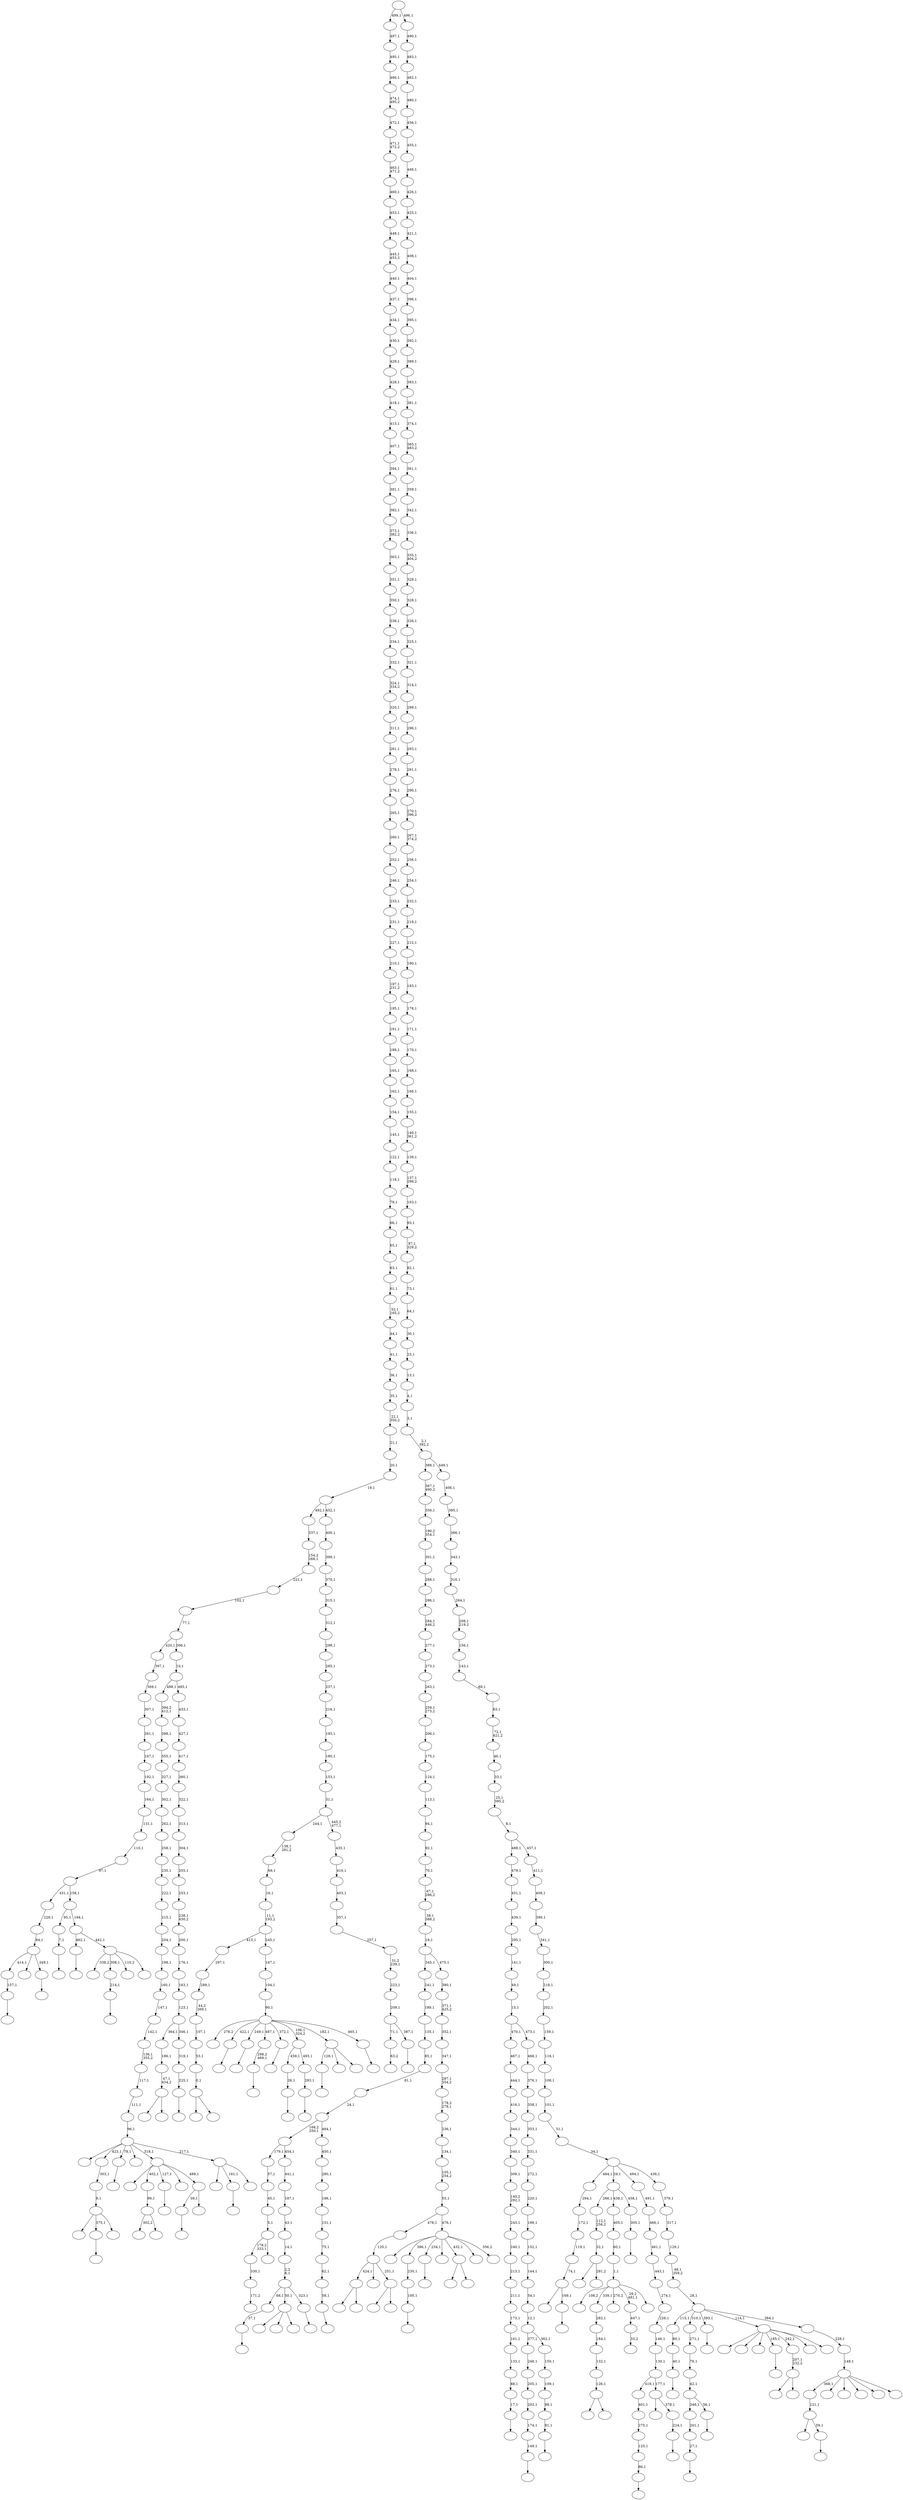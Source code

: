 digraph T {
	600 [label=""]
	599 [label=""]
	598 [label=""]
	597 [label=""]
	596 [label=""]
	595 [label=""]
	594 [label=""]
	593 [label=""]
	592 [label=""]
	591 [label=""]
	590 [label=""]
	589 [label=""]
	588 [label=""]
	587 [label=""]
	586 [label=""]
	585 [label=""]
	584 [label=""]
	583 [label=""]
	582 [label=""]
	581 [label=""]
	580 [label=""]
	579 [label=""]
	578 [label=""]
	577 [label=""]
	576 [label=""]
	575 [label=""]
	574 [label=""]
	573 [label=""]
	572 [label=""]
	571 [label=""]
	570 [label=""]
	569 [label=""]
	568 [label=""]
	567 [label=""]
	566 [label=""]
	565 [label=""]
	564 [label=""]
	563 [label=""]
	562 [label=""]
	561 [label=""]
	560 [label=""]
	559 [label=""]
	558 [label=""]
	557 [label=""]
	556 [label=""]
	555 [label=""]
	554 [label=""]
	553 [label=""]
	552 [label=""]
	551 [label=""]
	550 [label=""]
	549 [label=""]
	548 [label=""]
	547 [label=""]
	546 [label=""]
	545 [label=""]
	544 [label=""]
	543 [label=""]
	542 [label=""]
	541 [label=""]
	540 [label=""]
	539 [label=""]
	538 [label=""]
	537 [label=""]
	536 [label=""]
	535 [label=""]
	534 [label=""]
	533 [label=""]
	532 [label=""]
	531 [label=""]
	530 [label=""]
	529 [label=""]
	528 [label=""]
	527 [label=""]
	526 [label=""]
	525 [label=""]
	524 [label=""]
	523 [label=""]
	522 [label=""]
	521 [label=""]
	520 [label=""]
	519 [label=""]
	518 [label=""]
	517 [label=""]
	516 [label=""]
	515 [label=""]
	514 [label=""]
	513 [label=""]
	512 [label=""]
	511 [label=""]
	510 [label=""]
	509 [label=""]
	508 [label=""]
	507 [label=""]
	506 [label=""]
	505 [label=""]
	504 [label=""]
	503 [label=""]
	502 [label=""]
	501 [label=""]
	500 [label=""]
	499 [label=""]
	498 [label=""]
	497 [label=""]
	496 [label=""]
	495 [label=""]
	494 [label=""]
	493 [label=""]
	492 [label=""]
	491 [label=""]
	490 [label=""]
	489 [label=""]
	488 [label=""]
	487 [label=""]
	486 [label=""]
	485 [label=""]
	484 [label=""]
	483 [label=""]
	482 [label=""]
	481 [label=""]
	480 [label=""]
	479 [label=""]
	478 [label=""]
	477 [label=""]
	476 [label=""]
	475 [label=""]
	474 [label=""]
	473 [label=""]
	472 [label=""]
	471 [label=""]
	470 [label=""]
	469 [label=""]
	468 [label=""]
	467 [label=""]
	466 [label=""]
	465 [label=""]
	464 [label=""]
	463 [label=""]
	462 [label=""]
	461 [label=""]
	460 [label=""]
	459 [label=""]
	458 [label=""]
	457 [label=""]
	456 [label=""]
	455 [label=""]
	454 [label=""]
	453 [label=""]
	452 [label=""]
	451 [label=""]
	450 [label=""]
	449 [label=""]
	448 [label=""]
	447 [label=""]
	446 [label=""]
	445 [label=""]
	444 [label=""]
	443 [label=""]
	442 [label=""]
	441 [label=""]
	440 [label=""]
	439 [label=""]
	438 [label=""]
	437 [label=""]
	436 [label=""]
	435 [label=""]
	434 [label=""]
	433 [label=""]
	432 [label=""]
	431 [label=""]
	430 [label=""]
	429 [label=""]
	428 [label=""]
	427 [label=""]
	426 [label=""]
	425 [label=""]
	424 [label=""]
	423 [label=""]
	422 [label=""]
	421 [label=""]
	420 [label=""]
	419 [label=""]
	418 [label=""]
	417 [label=""]
	416 [label=""]
	415 [label=""]
	414 [label=""]
	413 [label=""]
	412 [label=""]
	411 [label=""]
	410 [label=""]
	409 [label=""]
	408 [label=""]
	407 [label=""]
	406 [label=""]
	405 [label=""]
	404 [label=""]
	403 [label=""]
	402 [label=""]
	401 [label=""]
	400 [label=""]
	399 [label=""]
	398 [label=""]
	397 [label=""]
	396 [label=""]
	395 [label=""]
	394 [label=""]
	393 [label=""]
	392 [label=""]
	391 [label=""]
	390 [label=""]
	389 [label=""]
	388 [label=""]
	387 [label=""]
	386 [label=""]
	385 [label=""]
	384 [label=""]
	383 [label=""]
	382 [label=""]
	381 [label=""]
	380 [label=""]
	379 [label=""]
	378 [label=""]
	377 [label=""]
	376 [label=""]
	375 [label=""]
	374 [label=""]
	373 [label=""]
	372 [label=""]
	371 [label=""]
	370 [label=""]
	369 [label=""]
	368 [label=""]
	367 [label=""]
	366 [label=""]
	365 [label=""]
	364 [label=""]
	363 [label=""]
	362 [label=""]
	361 [label=""]
	360 [label=""]
	359 [label=""]
	358 [label=""]
	357 [label=""]
	356 [label=""]
	355 [label=""]
	354 [label=""]
	353 [label=""]
	352 [label=""]
	351 [label=""]
	350 [label=""]
	349 [label=""]
	348 [label=""]
	347 [label=""]
	346 [label=""]
	345 [label=""]
	344 [label=""]
	343 [label=""]
	342 [label=""]
	341 [label=""]
	340 [label=""]
	339 [label=""]
	338 [label=""]
	337 [label=""]
	336 [label=""]
	335 [label=""]
	334 [label=""]
	333 [label=""]
	332 [label=""]
	331 [label=""]
	330 [label=""]
	329 [label=""]
	328 [label=""]
	327 [label=""]
	326 [label=""]
	325 [label=""]
	324 [label=""]
	323 [label=""]
	322 [label=""]
	321 [label=""]
	320 [label=""]
	319 [label=""]
	318 [label=""]
	317 [label=""]
	316 [label=""]
	315 [label=""]
	314 [label=""]
	313 [label=""]
	312 [label=""]
	311 [label=""]
	310 [label=""]
	309 [label=""]
	308 [label=""]
	307 [label=""]
	306 [label=""]
	305 [label=""]
	304 [label=""]
	303 [label=""]
	302 [label=""]
	301 [label=""]
	300 [label=""]
	299 [label=""]
	298 [label=""]
	297 [label=""]
	296 [label=""]
	295 [label=""]
	294 [label=""]
	293 [label=""]
	292 [label=""]
	291 [label=""]
	290 [label=""]
	289 [label=""]
	288 [label=""]
	287 [label=""]
	286 [label=""]
	285 [label=""]
	284 [label=""]
	283 [label=""]
	282 [label=""]
	281 [label=""]
	280 [label=""]
	279 [label=""]
	278 [label=""]
	277 [label=""]
	276 [label=""]
	275 [label=""]
	274 [label=""]
	273 [label=""]
	272 [label=""]
	271 [label=""]
	270 [label=""]
	269 [label=""]
	268 [label=""]
	267 [label=""]
	266 [label=""]
	265 [label=""]
	264 [label=""]
	263 [label=""]
	262 [label=""]
	261 [label=""]
	260 [label=""]
	259 [label=""]
	258 [label=""]
	257 [label=""]
	256 [label=""]
	255 [label=""]
	254 [label=""]
	253 [label=""]
	252 [label=""]
	251 [label=""]
	250 [label=""]
	249 [label=""]
	248 [label=""]
	247 [label=""]
	246 [label=""]
	245 [label=""]
	244 [label=""]
	243 [label=""]
	242 [label=""]
	241 [label=""]
	240 [label=""]
	239 [label=""]
	238 [label=""]
	237 [label=""]
	236 [label=""]
	235 [label=""]
	234 [label=""]
	233 [label=""]
	232 [label=""]
	231 [label=""]
	230 [label=""]
	229 [label=""]
	228 [label=""]
	227 [label=""]
	226 [label=""]
	225 [label=""]
	224 [label=""]
	223 [label=""]
	222 [label=""]
	221 [label=""]
	220 [label=""]
	219 [label=""]
	218 [label=""]
	217 [label=""]
	216 [label=""]
	215 [label=""]
	214 [label=""]
	213 [label=""]
	212 [label=""]
	211 [label=""]
	210 [label=""]
	209 [label=""]
	208 [label=""]
	207 [label=""]
	206 [label=""]
	205 [label=""]
	204 [label=""]
	203 [label=""]
	202 [label=""]
	201 [label=""]
	200 [label=""]
	199 [label=""]
	198 [label=""]
	197 [label=""]
	196 [label=""]
	195 [label=""]
	194 [label=""]
	193 [label=""]
	192 [label=""]
	191 [label=""]
	190 [label=""]
	189 [label=""]
	188 [label=""]
	187 [label=""]
	186 [label=""]
	185 [label=""]
	184 [label=""]
	183 [label=""]
	182 [label=""]
	181 [label=""]
	180 [label=""]
	179 [label=""]
	178 [label=""]
	177 [label=""]
	176 [label=""]
	175 [label=""]
	174 [label=""]
	173 [label=""]
	172 [label=""]
	171 [label=""]
	170 [label=""]
	169 [label=""]
	168 [label=""]
	167 [label=""]
	166 [label=""]
	165 [label=""]
	164 [label=""]
	163 [label=""]
	162 [label=""]
	161 [label=""]
	160 [label=""]
	159 [label=""]
	158 [label=""]
	157 [label=""]
	156 [label=""]
	155 [label=""]
	154 [label=""]
	153 [label=""]
	152 [label=""]
	151 [label=""]
	150 [label=""]
	149 [label=""]
	148 [label=""]
	147 [label=""]
	146 [label=""]
	145 [label=""]
	144 [label=""]
	143 [label=""]
	142 [label=""]
	141 [label=""]
	140 [label=""]
	139 [label=""]
	138 [label=""]
	137 [label=""]
	136 [label=""]
	135 [label=""]
	134 [label=""]
	133 [label=""]
	132 [label=""]
	131 [label=""]
	130 [label=""]
	129 [label=""]
	128 [label=""]
	127 [label=""]
	126 [label=""]
	125 [label=""]
	124 [label=""]
	123 [label=""]
	122 [label=""]
	121 [label=""]
	120 [label=""]
	119 [label=""]
	118 [label=""]
	117 [label=""]
	116 [label=""]
	115 [label=""]
	114 [label=""]
	113 [label=""]
	112 [label=""]
	111 [label=""]
	110 [label=""]
	109 [label=""]
	108 [label=""]
	107 [label=""]
	106 [label=""]
	105 [label=""]
	104 [label=""]
	103 [label=""]
	102 [label=""]
	101 [label=""]
	100 [label=""]
	99 [label=""]
	98 [label=""]
	97 [label=""]
	96 [label=""]
	95 [label=""]
	94 [label=""]
	93 [label=""]
	92 [label=""]
	91 [label=""]
	90 [label=""]
	89 [label=""]
	88 [label=""]
	87 [label=""]
	86 [label=""]
	85 [label=""]
	84 [label=""]
	83 [label=""]
	82 [label=""]
	81 [label=""]
	80 [label=""]
	79 [label=""]
	78 [label=""]
	77 [label=""]
	76 [label=""]
	75 [label=""]
	74 [label=""]
	73 [label=""]
	72 [label=""]
	71 [label=""]
	70 [label=""]
	69 [label=""]
	68 [label=""]
	67 [label=""]
	66 [label=""]
	65 [label=""]
	64 [label=""]
	63 [label=""]
	62 [label=""]
	61 [label=""]
	60 [label=""]
	59 [label=""]
	58 [label=""]
	57 [label=""]
	56 [label=""]
	55 [label=""]
	54 [label=""]
	53 [label=""]
	52 [label=""]
	51 [label=""]
	50 [label=""]
	49 [label=""]
	48 [label=""]
	47 [label=""]
	46 [label=""]
	45 [label=""]
	44 [label=""]
	43 [label=""]
	42 [label=""]
	41 [label=""]
	40 [label=""]
	39 [label=""]
	38 [label=""]
	37 [label=""]
	36 [label=""]
	35 [label=""]
	34 [label=""]
	33 [label=""]
	32 [label=""]
	31 [label=""]
	30 [label=""]
	29 [label=""]
	28 [label=""]
	27 [label=""]
	26 [label=""]
	25 [label=""]
	24 [label=""]
	23 [label=""]
	22 [label=""]
	21 [label=""]
	20 [label=""]
	19 [label=""]
	18 [label=""]
	17 [label=""]
	16 [label=""]
	15 [label=""]
	14 [label=""]
	13 [label=""]
	12 [label=""]
	11 [label=""]
	10 [label=""]
	9 [label=""]
	8 [label=""]
	7 [label=""]
	6 [label=""]
	5 [label=""]
	4 [label=""]
	3 [label=""]
	2 [label=""]
	1 [label=""]
	0 [label=""]
	596 -> 597 [label=""]
	595 -> 596 [label="37,1"]
	592 -> 593 [label=""]
	591 -> 594 [label=""]
	591 -> 592 [label="59,1"]
	590 -> 591 [label="121,1"]
	587 -> 588 [label="63,2"]
	583 -> 584 [label=""]
	582 -> 583 [label="86,1"]
	581 -> 582 [label="125,1"]
	580 -> 581 [label="275,1"]
	579 -> 580 [label="401,1"]
	577 -> 585 [label="302,2"]
	577 -> 578 [label=""]
	576 -> 577 [label="99,1"]
	569 -> 570 [label=""]
	568 -> 569 [label="17,1"]
	567 -> 568 [label="88,1"]
	566 -> 567 [label="133,1"]
	565 -> 566 [label="161,1"]
	564 -> 565 [label="173,1"]
	563 -> 564 [label="211,1"]
	562 -> 563 [label="213,1"]
	561 -> 562 [label="240,1"]
	560 -> 561 [label="243,1"]
	559 -> 560 [label="140,2\n292,1"]
	558 -> 559 [label="309,1"]
	557 -> 558 [label="340,1"]
	556 -> 557 [label="344,1"]
	555 -> 556 [label="416,1"]
	554 -> 555 [label="444,1"]
	553 -> 554 [label="467,1"]
	549 -> 598 [label=""]
	549 -> 550 [label=""]
	548 -> 549 [label="47,1\n434,2"]
	547 -> 548 [label="186,1"]
	541 -> 542 [label=""]
	540 -> 541 [label="26,1"]
	538 -> 571 [label=""]
	538 -> 552 [label=""]
	538 -> 539 [label=""]
	535 -> 543 [label=""]
	535 -> 536 [label="291,2"]
	534 -> 535 [label="32,1"]
	533 -> 534 [label="112,1\n256,2"]
	531 -> 532 [label=""]
	529 -> 530 [label=""]
	528 -> 529 [label="7,1"]
	526 -> 527 [label=""]
	523 -> 524 [label=""]
	522 -> 523 [label="40,1"]
	521 -> 522 [label="80,1"]
	517 -> 518 [label=""]
	516 -> 551 [label=""]
	516 -> 517 [label="169,1"]
	515 -> 516 [label="74,1"]
	514 -> 515 [label="119,1"]
	513 -> 514 [label="172,1"]
	512 -> 513 [label="294,1"]
	509 -> 510 [label=""]
	508 -> 509 [label="27,1"]
	507 -> 508 [label="201,1"]
	505 -> 511 [label=""]
	505 -> 506 [label=""]
	503 -> 504 [label=""]
	500 -> 519 [label=""]
	500 -> 501 [label=""]
	499 -> 500 [label="0,1"]
	498 -> 499 [label="53,1"]
	497 -> 498 [label="107,1"]
	496 -> 497 [label="44,2\n269,1"]
	495 -> 496 [label="289,1"]
	494 -> 495 [label="297,1"]
	492 -> 493 [label=""]
	491 -> 492 [label="157,1"]
	489 -> 490 [label=""]
	488 -> 489 [label="100,1"]
	487 -> 488 [label="230,1"]
	485 -> 486 [label=""]
	484 -> 485 [label="149,1"]
	483 -> 484 [label="174,1"]
	482 -> 483 [label="203,1"]
	481 -> 482 [label="205,1"]
	480 -> 481 [label="248,1"]
	478 -> 479 [label=""]
	477 -> 478 [label="91,1"]
	476 -> 477 [label="98,1"]
	475 -> 476 [label="109,1"]
	474 -> 475 [label="150,1"]
	473 -> 480 [label="377,1"]
	473 -> 474 [label="362,1"]
	472 -> 473 [label="12,1"]
	471 -> 472 [label="54,1"]
	470 -> 471 [label="144,1"]
	469 -> 470 [label="152,1"]
	468 -> 469 [label="199,1"]
	467 -> 468 [label="220,1"]
	466 -> 467 [label="272,1"]
	465 -> 466 [label="331,1"]
	464 -> 465 [label="353,1"]
	463 -> 464 [label="358,1"]
	462 -> 463 [label="376,1"]
	461 -> 462 [label="468,1"]
	460 -> 553 [label="470,1"]
	460 -> 461 [label="473,1"]
	459 -> 460 [label="15,1"]
	458 -> 459 [label="49,1"]
	457 -> 458 [label="141,1"]
	456 -> 457 [label="295,1"]
	455 -> 456 [label="439,1"]
	454 -> 455 [label="451,1"]
	453 -> 454 [label="479,1"]
	450 -> 451 [label=""]
	447 -> 448 [label=""]
	445 -> 502 [label=""]
	445 -> 446 [label=""]
	444 -> 445 [label="126,1"]
	443 -> 444 [label="132,1"]
	442 -> 443 [label="184,1"]
	441 -> 442 [label="282,1"]
	439 -> 440 [label=""]
	435 -> 589 [label=""]
	435 -> 503 [label="375,1"]
	435 -> 436 [label=""]
	434 -> 435 [label="9,1"]
	433 -> 434 [label="303,1"]
	431 -> 432 [label="171,2"]
	430 -> 431 [label="330,1"]
	425 -> 426 [label=""]
	423 -> 430 [label="179,2\n333,1"]
	423 -> 424 [label=""]
	422 -> 423 [label="5,1"]
	421 -> 422 [label="45,1"]
	420 -> 421 [label="57,1"]
	417 -> 418 [label=""]
	415 -> 416 [label=""]
	414 -> 415 [label="298,2\n469,1"]
	412 -> 413 [label=""]
	410 -> 411 [label=""]
	408 -> 409 [label="33,2"]
	407 -> 408 [label="447,1"]
	405 -> 406 [label=""]
	404 -> 405 [label="283,1"]
	403 -> 540 [label="459,1"]
	403 -> 404 [label="493,1"]
	401 -> 402 [label=""]
	398 -> 399 [label=""]
	397 -> 491 [label="414,1"]
	397 -> 428 [label=""]
	397 -> 398 [label="349,1"]
	396 -> 397 [label="84,1"]
	395 -> 396 [label="229,1"]
	393 -> 573 [label=""]
	393 -> 394 [label=""]
	392 -> 393 [label="207,1\n232,2"]
	389 -> 574 [label="108,2"]
	389 -> 441 [label="339,1"]
	389 -> 437 [label="270,2"]
	389 -> 407 [label="29,2\n481,1"]
	389 -> 390 [label=""]
	388 -> 389 [label="1,1"]
	387 -> 388 [label="60,1"]
	386 -> 387 [label="405,1"]
	384 -> 385 [label=""]
	383 -> 384 [label="214,1"]
	381 -> 382 [label=""]
	380 -> 381 [label="305,1"]
	379 -> 533 [label="266,1"]
	379 -> 386 [label="438,1"]
	379 -> 380 [label="458,1"]
	377 -> 531 [label="128,1"]
	377 -> 520 [label=""]
	377 -> 378 [label=""]
	373 -> 374 [label=""]
	372 -> 507 [label="348,1"]
	372 -> 373 [label="56,1"]
	371 -> 372 [label="42,1"]
	370 -> 371 [label="76,1"]
	369 -> 370 [label="271,1"]
	367 -> 450 [label="39,1"]
	367 -> 368 [label=""]
	366 -> 600 [label=""]
	366 -> 576 [label="402,1"]
	366 -> 425 [label="127,1"]
	366 -> 400 [label=""]
	366 -> 367 [label="489,1"]
	364 -> 365 [label=""]
	362 -> 363 [label=""]
	361 -> 595 [label="68,1"]
	361 -> 538 [label="50,1"]
	361 -> 362 [label="323,1"]
	360 -> 361 [label="2,2\n6,1"]
	359 -> 360 [label="14,1"]
	358 -> 359 [label="43,1"]
	357 -> 358 [label="187,1"]
	356 -> 357 [label="441,1"]
	355 -> 420 [label="179,1"]
	355 -> 356 [label="454,1"]
	352 -> 537 [label="338,2"]
	352 -> 383 [label="308,1"]
	352 -> 375 [label="110,2"]
	352 -> 353 [label=""]
	351 -> 526 [label="462,1"]
	351 -> 352 [label="442,1"]
	350 -> 528 [label="95,1"]
	350 -> 351 [label="194,1"]
	349 -> 395 [label="431,1"]
	349 -> 350 [label="158,1"]
	348 -> 349 [label="97,1"]
	347 -> 348 [label="110,1"]
	346 -> 347 [label="131,1"]
	345 -> 346 [label="164,1"]
	344 -> 345 [label="192,1"]
	343 -> 344 [label="247,1"]
	342 -> 343 [label="261,1"]
	341 -> 342 [label="307,1"]
	340 -> 341 [label="369,1"]
	339 -> 340 [label="397,1"]
	337 -> 572 [label=""]
	337 -> 364 [label="181,1"]
	337 -> 338 [label=""]
	336 -> 452 [label=""]
	336 -> 433 [label="423,1"]
	336 -> 410 [label="78,1"]
	336 -> 376 [label=""]
	336 -> 366 [label="318,1"]
	336 -> 337 [label="217,1"]
	335 -> 336 [label="96,1"]
	334 -> 335 [label="111,1"]
	333 -> 334 [label="117,1"]
	332 -> 333 [label="136,1\n355,2"]
	331 -> 332 [label="142,1"]
	330 -> 331 [label="147,1"]
	329 -> 330 [label="160,1"]
	328 -> 329 [label="198,1"]
	327 -> 328 [label="204,1"]
	326 -> 327 [label="215,1"]
	325 -> 326 [label="222,1"]
	324 -> 325 [label="235,1"]
	323 -> 324 [label="258,1"]
	322 -> 323 [label="262,1"]
	321 -> 322 [label="302,1"]
	320 -> 321 [label="327,1"]
	319 -> 320 [label="355,1"]
	318 -> 319 [label="398,1"]
	317 -> 318 [label="394,2\n412,1"]
	315 -> 316 [label=""]
	314 -> 315 [label="58,1"]
	313 -> 314 [label="62,1"]
	312 -> 313 [label="75,1"]
	311 -> 312 [label="151,1"]
	310 -> 311 [label="196,1"]
	309 -> 310 [label="280,1"]
	308 -> 309 [label="450,1"]
	307 -> 355 [label="168,2\n250,1"]
	307 -> 308 [label="464,1"]
	306 -> 307 [label="24,1"]
	305 -> 306 [label="81,1"]
	304 -> 305 [label="85,1"]
	303 -> 304 [label="135,1"]
	302 -> 303 [label="189,1"]
	301 -> 302 [label="241,1"]
	299 -> 419 [label=""]
	299 -> 300 [label=""]
	297 -> 298 [label=""]
	296 -> 575 [label="276,2"]
	296 -> 439 [label="422,1"]
	296 -> 417 [label="249,1"]
	296 -> 414 [label="487,1"]
	296 -> 412 [label="372,1"]
	296 -> 403 [label="106,1\n324,2"]
	296 -> 377 [label="182,1"]
	296 -> 297 [label="465,1"]
	295 -> 296 [label="90,1"]
	294 -> 295 [label="104,1"]
	293 -> 294 [label="167,1"]
	292 -> 494 [label="415,1"]
	292 -> 293 [label="245,1"]
	291 -> 292 [label="11,1\n193,2"]
	290 -> 291 [label="16,1"]
	289 -> 290 [label="69,1"]
	288 -> 289 [label="138,1\n281,2"]
	286 -> 287 [label=""]
	285 -> 286 [label="224,1"]
	284 -> 438 [label=""]
	284 -> 285 [label="378,1"]
	283 -> 579 [label="419,1"]
	283 -> 284 [label="177,1"]
	282 -> 283 [label="130,1"]
	281 -> 282 [label="146,1"]
	280 -> 281 [label="226,1"]
	279 -> 280 [label="274,1"]
	278 -> 279 [label="443,1"]
	277 -> 278 [label="461,1"]
	276 -> 277 [label="466,1"]
	275 -> 276 [label="491,1"]
	273 -> 599 [label=""]
	273 -> 274 [label=""]
	272 -> 505 [label="424,1"]
	272 -> 391 [label=""]
	272 -> 273 [label="251,1"]
	271 -> 272 [label="120,1"]
	269 -> 270 [label=""]
	268 -> 269 [label="225,1"]
	267 -> 268 [label="319,1"]
	266 -> 547 [label="364,1"]
	266 -> 267 [label="346,1"]
	265 -> 266 [label="123,1"]
	264 -> 265 [label="163,1"]
	263 -> 264 [label="176,1"]
	262 -> 263 [label="200,1"]
	261 -> 262 [label="238,1\n430,2"]
	260 -> 261 [label="253,1"]
	259 -> 260 [label="255,1"]
	258 -> 259 [label="304,1"]
	257 -> 258 [label="313,1"]
	256 -> 257 [label="322,1"]
	255 -> 256 [label="360,1"]
	254 -> 255 [label="417,1"]
	253 -> 254 [label="427,1"]
	252 -> 253 [label="433,1"]
	251 -> 317 [label="498,1"]
	251 -> 252 [label="485,1"]
	250 -> 251 [label="10,1"]
	249 -> 339 [label="420,1"]
	249 -> 250 [label="306,1"]
	248 -> 249 [label="77,1"]
	247 -> 248 [label="102,1"]
	246 -> 247 [label="221,1"]
	245 -> 246 [label="154,2\n268,1"]
	244 -> 245 [label="337,1"]
	241 -> 242 [label=""]
	240 -> 587 [label="71,1"]
	240 -> 241 [label="387,1"]
	239 -> 240 [label="209,1"]
	238 -> 239 [label="223,1"]
	237 -> 238 [label="31,2\n239,1"]
	236 -> 237 [label="257,1"]
	235 -> 236 [label="357,1"]
	234 -> 235 [label="403,1"]
	233 -> 234 [label="410,1"]
	232 -> 233 [label="435,1"]
	231 -> 288 [label="244,1"]
	231 -> 232 [label="445,2\n477,1"]
	230 -> 231 [label="31,1"]
	229 -> 230 [label="153,1"]
	228 -> 229 [label="180,1"]
	227 -> 228 [label="193,1"]
	226 -> 227 [label="216,1"]
	225 -> 226 [label="237,1"]
	224 -> 225 [label="285,1"]
	223 -> 224 [label="298,1"]
	222 -> 223 [label="312,1"]
	221 -> 222 [label="315,1"]
	220 -> 221 [label="370,1"]
	219 -> 220 [label="399,1"]
	218 -> 219 [label="400,1"]
	217 -> 244 [label="492,1"]
	217 -> 218 [label="452,1"]
	216 -> 217 [label="19,1"]
	215 -> 216 [label="20,1"]
	214 -> 215 [label="21,1"]
	213 -> 214 [label="22,1\n350,2"]
	212 -> 213 [label="35,1"]
	211 -> 212 [label="36,1"]
	210 -> 211 [label="41,1"]
	209 -> 210 [label="44,1"]
	208 -> 209 [label="52,1\n165,2"]
	207 -> 208 [label="61,1"]
	206 -> 207 [label="63,1"]
	205 -> 206 [label="65,1"]
	204 -> 205 [label="66,1"]
	203 -> 204 [label="79,1"]
	202 -> 203 [label="118,1"]
	201 -> 202 [label="122,1"]
	200 -> 201 [label="145,1"]
	199 -> 200 [label="154,1"]
	198 -> 199 [label="162,1"]
	197 -> 198 [label="165,1"]
	196 -> 197 [label="188,1"]
	195 -> 196 [label="191,1"]
	194 -> 195 [label="195,1"]
	193 -> 194 [label="197,1\n231,2"]
	192 -> 193 [label="210,1"]
	191 -> 192 [label="227,1"]
	190 -> 191 [label="231,1"]
	189 -> 190 [label="233,1"]
	188 -> 189 [label="246,1"]
	187 -> 188 [label="252,1"]
	186 -> 187 [label="260,1"]
	185 -> 186 [label="265,1"]
	184 -> 185 [label="276,1"]
	183 -> 184 [label="279,1"]
	182 -> 183 [label="281,1"]
	181 -> 182 [label="311,1"]
	180 -> 181 [label="320,1"]
	179 -> 180 [label="324,1\n334,2"]
	178 -> 179 [label="332,1"]
	177 -> 178 [label="334,1"]
	176 -> 177 [label="338,1"]
	175 -> 176 [label="350,1"]
	174 -> 175 [label="351,1"]
	173 -> 174 [label="363,1"]
	172 -> 173 [label="373,1\n382,2"]
	171 -> 172 [label="382,1"]
	170 -> 171 [label="391,1"]
	169 -> 170 [label="394,1"]
	168 -> 169 [label="407,1"]
	167 -> 168 [label="413,1"]
	166 -> 167 [label="418,1"]
	165 -> 166 [label="428,1"]
	164 -> 165 [label="429,1"]
	163 -> 164 [label="430,1"]
	162 -> 163 [label="434,1"]
	161 -> 162 [label="437,1"]
	160 -> 161 [label="440,1"]
	159 -> 160 [label="445,1\n453,2"]
	158 -> 159 [label="448,1"]
	157 -> 158 [label="453,1"]
	156 -> 157 [label="460,1"]
	155 -> 156 [label="463,1\n471,2"]
	154 -> 155 [label="471,1\n472,2"]
	153 -> 154 [label="472,1"]
	152 -> 153 [label="474,1\n495,2"]
	151 -> 152 [label="486,1"]
	150 -> 151 [label="495,1"]
	149 -> 150 [label="497,1"]
	147 -> 148 [label=""]
	144 -> 544 [label=""]
	144 -> 487 [label="386,1"]
	144 -> 447 [label="234,1"]
	144 -> 429 [label=""]
	144 -> 299 [label="432,1"]
	144 -> 243 [label=""]
	144 -> 145 [label="356,2"]
	143 -> 271 [label="478,1"]
	143 -> 144 [label="476,1"]
	142 -> 143 [label="55,1"]
	141 -> 142 [label="105,1\n254,2"]
	140 -> 141 [label="134,1"]
	139 -> 140 [label="236,1"]
	138 -> 139 [label="178,2\n278,1"]
	137 -> 138 [label="287,1\n354,2"]
	136 -> 137 [label="347,1"]
	135 -> 136 [label="352,1"]
	134 -> 135 [label="371,1\n425,2"]
	133 -> 134 [label="380,1"]
	132 -> 301 [label="345,1"]
	132 -> 133 [label="475,1"]
	131 -> 132 [label="18,1"]
	130 -> 131 [label="38,1\n388,2"]
	129 -> 130 [label="67,1\n286,2"]
	128 -> 129 [label="70,1"]
	127 -> 128 [label="92,1"]
	126 -> 127 [label="94,1"]
	125 -> 126 [label="113,1"]
	124 -> 125 [label="124,1"]
	123 -> 124 [label="175,1"]
	122 -> 123 [label="206,1"]
	121 -> 122 [label="259,1\n273,2"]
	120 -> 121 [label="263,1"]
	119 -> 120 [label="273,1"]
	118 -> 119 [label="277,1"]
	117 -> 118 [label="284,1\n446,2"]
	116 -> 117 [label="286,1"]
	115 -> 116 [label="288,1"]
	114 -> 115 [label="301,1"]
	113 -> 114 [label="190,2\n354,1"]
	112 -> 113 [label="356,1"]
	111 -> 112 [label="367,1\n490,2"]
	109 -> 546 [label=""]
	109 -> 545 [label=""]
	109 -> 449 [label=""]
	109 -> 401 [label="185,1"]
	109 -> 392 [label="242,1"]
	109 -> 146 [label=""]
	109 -> 110 [label=""]
	107 -> 590 [label="368,1"]
	107 -> 586 [label=""]
	107 -> 525 [label=""]
	107 -> 427 [label=""]
	107 -> 354 [label=""]
	107 -> 108 [label=""]
	106 -> 107 [label="148,1"]
	105 -> 106 [label="228,1"]
	104 -> 521 [label="115,1"]
	104 -> 369 [label="310,1"]
	104 -> 147 [label="393,1"]
	104 -> 109 [label="114,1"]
	104 -> 105 [label="384,1"]
	103 -> 104 [label="28,1"]
	102 -> 103 [label="48,1\n359,2"]
	101 -> 102 [label="129,1"]
	100 -> 101 [label="317,1"]
	99 -> 100 [label="379,1"]
	98 -> 512 [label="484,1"]
	98 -> 379 [label="29,1"]
	98 -> 275 [label="494,1"]
	98 -> 99 [label="436,1"]
	97 -> 98 [label="34,1"]
	96 -> 97 [label="51,1"]
	95 -> 96 [label="101,1"]
	94 -> 95 [label="108,1"]
	93 -> 94 [label="116,1"]
	92 -> 93 [label="159,1"]
	91 -> 92 [label="202,1"]
	90 -> 91 [label="218,1"]
	89 -> 90 [label="300,1"]
	88 -> 89 [label="341,1"]
	87 -> 88 [label="390,1"]
	86 -> 87 [label="409,1"]
	85 -> 86 [label="411,1"]
	84 -> 453 [label="488,1"]
	84 -> 85 [label="457,1"]
	83 -> 84 [label="8,1"]
	82 -> 83 [label="25,1\n395,2"]
	81 -> 82 [label="33,1"]
	80 -> 81 [label="46,1"]
	79 -> 80 [label="72,1\n421,2"]
	78 -> 79 [label="83,1"]
	77 -> 78 [label="89,1"]
	76 -> 77 [label="143,1"]
	75 -> 76 [label="156,1"]
	74 -> 75 [label="208,1\n219,2"]
	73 -> 74 [label="264,1"]
	72 -> 73 [label="316,1"]
	71 -> 72 [label="343,1"]
	70 -> 71 [label="366,1"]
	69 -> 70 [label="385,1"]
	68 -> 69 [label="406,1"]
	67 -> 111 [label="388,1"]
	67 -> 68 [label="449,1"]
	66 -> 67 [label="2,1\n392,2"]
	65 -> 66 [label="3,1"]
	64 -> 65 [label="4,1"]
	63 -> 64 [label="13,1"]
	62 -> 63 [label="23,1"]
	61 -> 62 [label="30,1"]
	60 -> 61 [label="64,1"]
	59 -> 60 [label="73,1"]
	58 -> 59 [label="82,1"]
	57 -> 58 [label="87,1\n329,2"]
	56 -> 57 [label="93,1"]
	55 -> 56 [label="103,1"]
	54 -> 55 [label="137,1\n299,2"]
	53 -> 54 [label="139,1"]
	52 -> 53 [label="140,1\n361,2"]
	51 -> 52 [label="155,1"]
	50 -> 51 [label="166,1"]
	49 -> 50 [label="168,1"]
	48 -> 49 [label="170,1"]
	47 -> 48 [label="171,1"]
	46 -> 47 [label="178,1"]
	45 -> 46 [label="183,1"]
	44 -> 45 [label="190,1"]
	43 -> 44 [label="212,1"]
	42 -> 43 [label="219,1"]
	41 -> 42 [label="232,1"]
	40 -> 41 [label="254,1"]
	39 -> 40 [label="256,1"]
	38 -> 39 [label="267,1\n374,2"]
	37 -> 38 [label="270,1\n396,2"]
	36 -> 37 [label="290,1"]
	35 -> 36 [label="291,1"]
	34 -> 35 [label="293,1"]
	33 -> 34 [label="296,1"]
	32 -> 33 [label="299,1"]
	31 -> 32 [label="314,1"]
	30 -> 31 [label="321,1"]
	29 -> 30 [label="325,1"]
	28 -> 29 [label="326,1"]
	27 -> 28 [label="328,1"]
	26 -> 27 [label="329,1"]
	25 -> 26 [label="335,1\n404,2"]
	24 -> 25 [label="336,1"]
	23 -> 24 [label="342,1"]
	22 -> 23 [label="359,1"]
	21 -> 22 [label="361,1"]
	20 -> 21 [label="365,1\n483,2"]
	19 -> 20 [label="374,1"]
	18 -> 19 [label="381,1"]
	17 -> 18 [label="383,1"]
	16 -> 17 [label="389,1"]
	15 -> 16 [label="392,1"]
	14 -> 15 [label="395,1"]
	13 -> 14 [label="396,1"]
	12 -> 13 [label="404,1"]
	11 -> 12 [label="408,1"]
	10 -> 11 [label="421,1"]
	9 -> 10 [label="425,1"]
	8 -> 9 [label="426,1"]
	7 -> 8 [label="446,1"]
	6 -> 7 [label="455,1"]
	5 -> 6 [label="456,1"]
	4 -> 5 [label="480,1"]
	3 -> 4 [label="482,1"]
	2 -> 3 [label="483,1"]
	1 -> 2 [label="490,1"]
	0 -> 149 [label="499,1"]
	0 -> 1 [label="496,1"]
}
